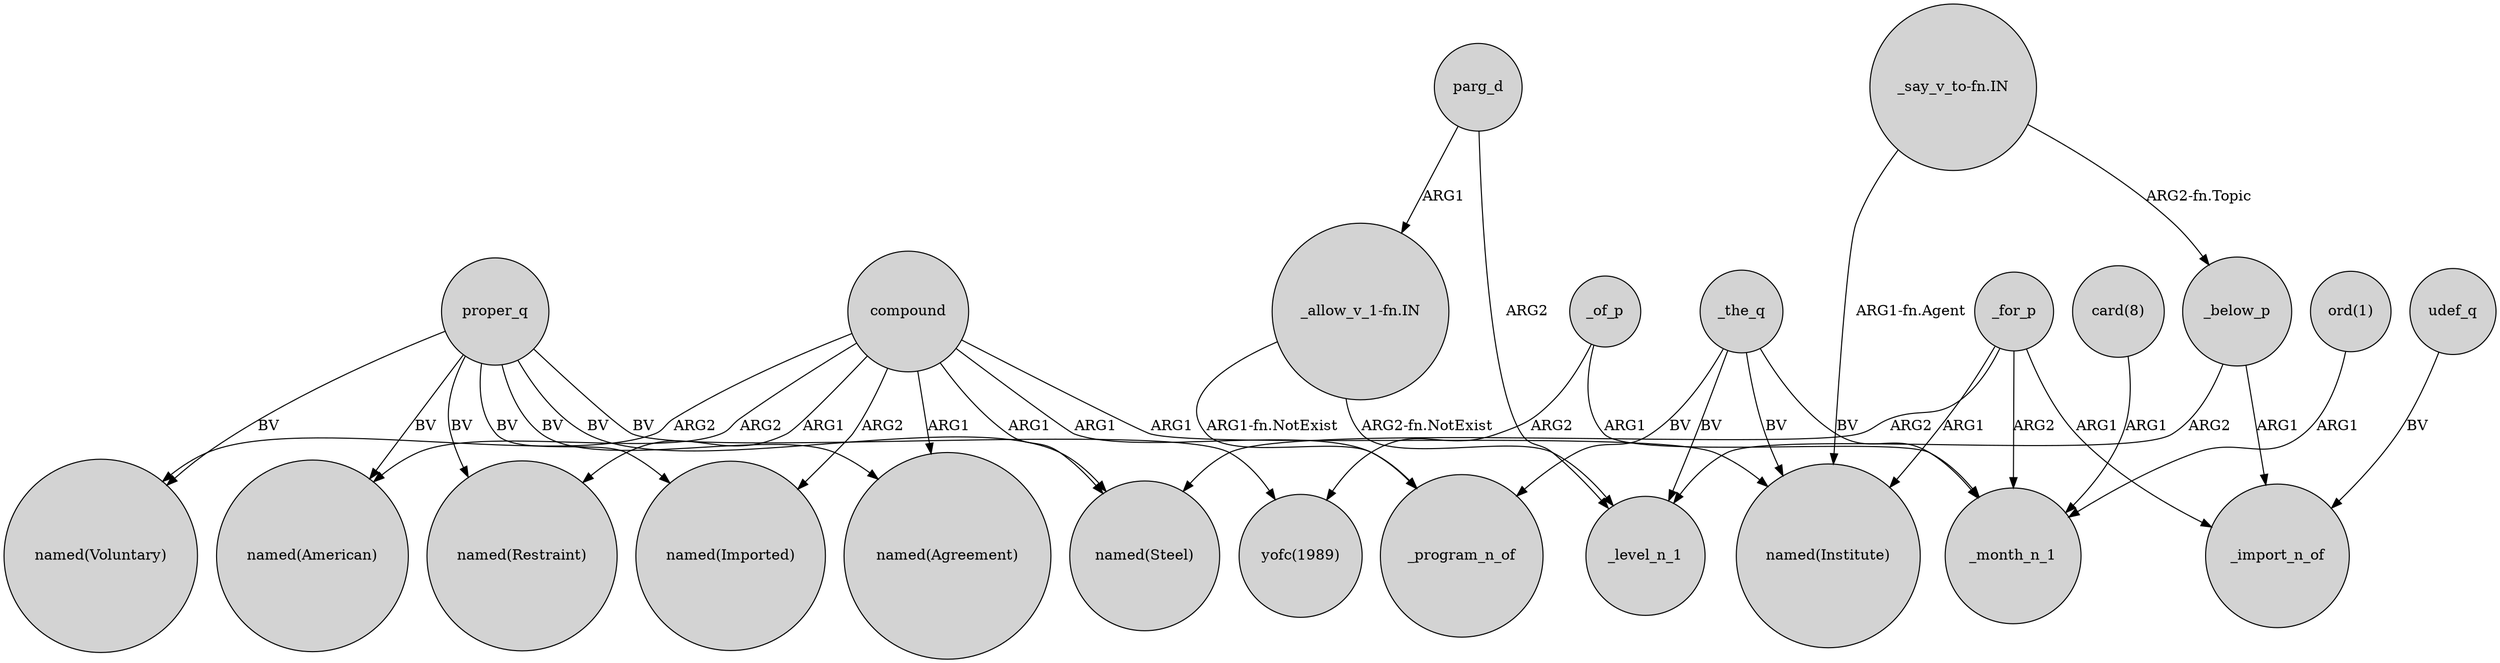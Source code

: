 digraph {
	node [shape=circle style=filled]
	proper_q -> "named(Agreement)" [label=BV]
	_for_p -> _month_n_1 [label=ARG2]
	parg_d -> _level_n_1 [label=ARG2]
	compound -> "named(Steel)" [label=ARG1]
	proper_q -> "named(American)" [label=BV]
	proper_q -> "named(Imported)" [label=BV]
	_below_p -> _import_n_of [label=ARG1]
	_for_p -> "named(Steel)" [label=ARG2]
	compound -> "named(Imported)" [label=ARG2]
	proper_q -> "named(Restraint)" [label=BV]
	_the_q -> _level_n_1 [label=BV]
	compound -> "named(American)" [label=ARG2]
	compound -> "named(Institute)" [label=ARG1]
	proper_q -> "yofc(1989)" [label=BV]
	_the_q -> _month_n_1 [label=BV]
	_the_q -> "named(Institute)" [label=BV]
	"_allow_v_1-fn.IN" -> _level_n_1 [label="ARG2-fn.NotExist"]
	"_say_v_to-fn.IN" -> _below_p [label="ARG2-fn.Topic"]
	"card(8)" -> _month_n_1 [label=ARG1]
	_the_q -> _program_n_of [label=BV]
	_of_p -> _month_n_1 [label=ARG1]
	udef_q -> _import_n_of [label=BV]
	"_allow_v_1-fn.IN" -> _program_n_of [label="ARG1-fn.NotExist"]
	compound -> "named(Restraint)" [label=ARG1]
	proper_q -> "named(Steel)" [label=BV]
	compound -> "named(Agreement)" [label=ARG1]
	proper_q -> "named(Voluntary)" [label=BV]
	"_say_v_to-fn.IN" -> "named(Institute)" [label="ARG1-fn.Agent"]
	compound -> _program_n_of [label=ARG1]
	compound -> "named(Voluntary)" [label=ARG2]
	_below_p -> _level_n_1 [label=ARG2]
	"ord(1)" -> _month_n_1 [label=ARG1]
	parg_d -> "_allow_v_1-fn.IN" [label=ARG1]
	_for_p -> "named(Institute)" [label=ARG1]
	_for_p -> _import_n_of [label=ARG1]
	_of_p -> "yofc(1989)" [label=ARG2]
}
